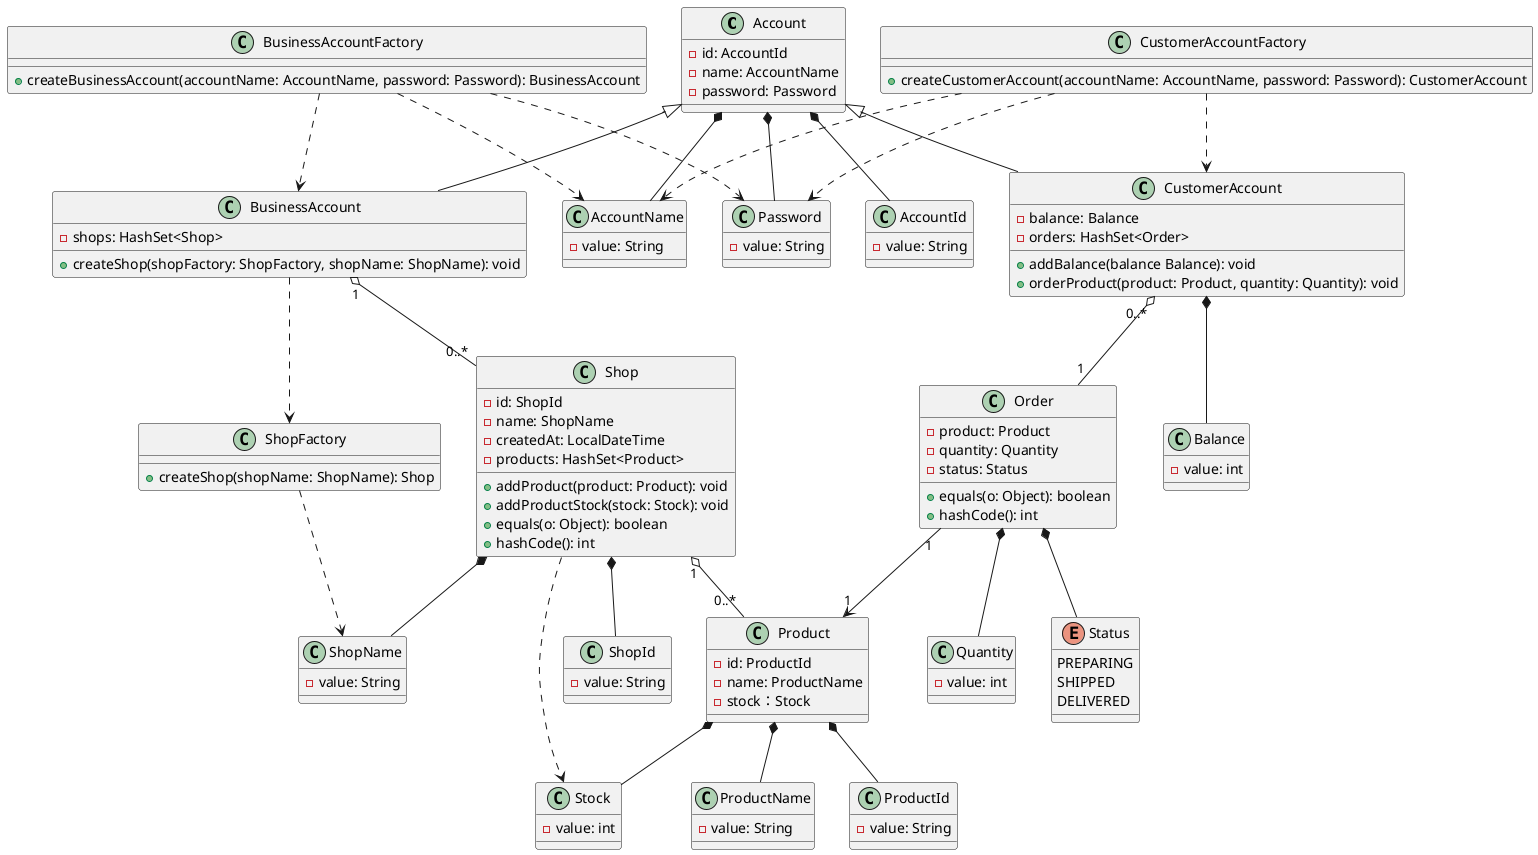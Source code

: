 @startuml
class Account {
  - id: AccountId
  - name: AccountName
  - password: Password
}

class AccountId {
  - value: String
}

class AccountName {
  - value: String
}

class Password {
  - value: String
}

class CustomerAccount {
  - balance: Balance
  - orders: HashSet<Order>
  + addBalance(balance Balance): void
  + orderProduct(product: Product, quantity: Quantity): void
}

class CustomerAccountFactory {
  + createCustomerAccount(accountName: AccountName, password: Password): CustomerAccount
}

class Balance {
  - value: int
}

class Order {
  - product: Product
  - quantity: Quantity
  - status: Status
  + equals(o: Object): boolean
  + hashCode(): int
}

class Quantity {
  - value: int
}

enum Status {
  PREPARING
  SHIPPED
  DELIVERED
}

class BusinessAccount {
  - shops: HashSet<Shop>
  + createShop(shopFactory: ShopFactory, shopName: ShopName): void
}

class BusinessAccountFactory {
  + createBusinessAccount(accountName: AccountName, password: Password): BusinessAccount
}

class Shop {
  - id: ShopId
  - name: ShopName
  - createdAt: LocalDateTime
  - products: HashSet<Product>
  + addProduct(product: Product): void
  + addProductStock(stock: Stock): void
  + equals(o: Object): boolean
  + hashCode(): int
}

class ShopFactory {
  + createShop(shopName: ShopName): Shop
}

class ShopId {
  - value: String
}

class ShopName {
  - value: String
}

class Product {
  - id: ProductId
  - name: ProductName
  - stock：Stock
}

class ProductId {
  - value: String
}

class ProductName {
  - value: String
}

class Stock {
  - value: int
}

Account *-- AccountId
Account *-- AccountName
Account *-- Password
Account <|-- CustomerAccount
CustomerAccountFactory ..> CustomerAccount
CustomerAccountFactory ..> AccountName
CustomerAccountFactory ..> Password
CustomerAccount *-- Balance
CustomerAccount "0..*" o-- "1" Order
Order "1" --> "1" Product
Order *-- Quantity
Order *-- Status
Account <|-- BusinessAccount
BusinessAccountFactory ..> BusinessAccount
BusinessAccountFactory ..> AccountName
BusinessAccountFactory ..> Password
BusinessAccount "1" o-- "0..*" Shop
BusinessAccount ..> ShopFactory
ShopFactory ..> ShopName
Shop *-- ShopId
Shop *-- ShopName
Shop "1" o-- "0..*" Product
Shop ..> Stock
Product *-- ProductId
Product *-- ProductName
Product *-- Stock
@enduml

